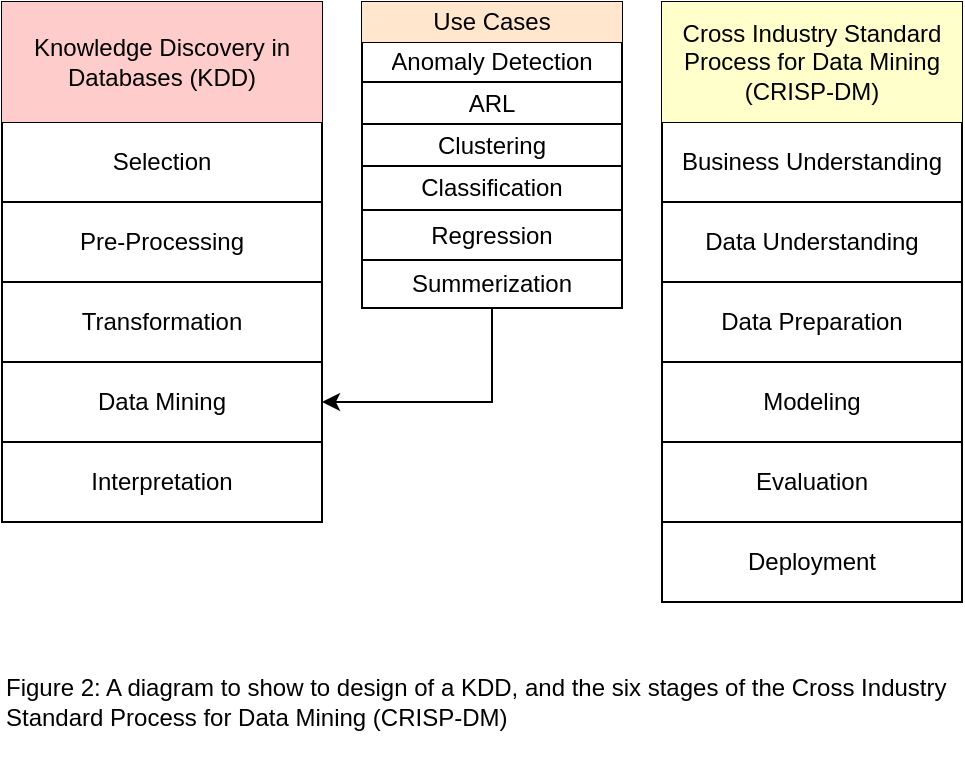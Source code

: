 <mxfile version="13.10.0" type="github">
  <diagram id="3oKH6djEliSvCcvRNakr" name="Page-1">
    <mxGraphModel dx="780" dy="1122" grid="1" gridSize="10" guides="1" tooltips="1" connect="1" arrows="1" fold="1" page="1" pageScale="1" pageWidth="850" pageHeight="1100" math="0" shadow="0">
      <root>
        <mxCell id="0" />
        <mxCell id="1" parent="0" />
        <mxCell id="z2krOmdxkDRs9jJe23lk-67" style="edgeStyle=orthogonalEdgeStyle;rounded=0;orthogonalLoop=1;jettySize=auto;html=1;entryX=1;entryY=0.5;entryDx=0;entryDy=0;" parent="1" source="z2krOmdxkDRs9jJe23lk-10" target="z2krOmdxkDRs9jJe23lk-63" edge="1">
          <mxGeometry relative="1" as="geometry" />
        </mxCell>
        <mxCell id="z2krOmdxkDRs9jJe23lk-10" value="" style="shape=table;html=1;whiteSpace=wrap;startSize=0;container=1;collapsible=0;childLayout=tableLayout;" parent="1" vertex="1">
          <mxGeometry x="220" y="60" width="130" height="153" as="geometry" />
        </mxCell>
        <mxCell id="z2krOmdxkDRs9jJe23lk-11" value="" style="shape=partialRectangle;html=1;whiteSpace=wrap;collapsible=0;dropTarget=0;pointerEvents=0;fillColor=none;top=0;left=0;bottom=0;right=0;points=[[0,0.5],[1,0.5]];portConstraint=eastwest;" parent="z2krOmdxkDRs9jJe23lk-10" vertex="1">
          <mxGeometry width="130" height="20" as="geometry" />
        </mxCell>
        <mxCell id="z2krOmdxkDRs9jJe23lk-12" value="Use Cases" style="shape=partialRectangle;html=1;whiteSpace=wrap;connectable=0;overflow=hidden;top=0;left=0;bottom=0;right=0;fillColor=#FFE6CC;" parent="z2krOmdxkDRs9jJe23lk-11" vertex="1">
          <mxGeometry width="130" height="20" as="geometry" />
        </mxCell>
        <mxCell id="z2krOmdxkDRs9jJe23lk-13" value="" style="shape=partialRectangle;html=1;whiteSpace=wrap;collapsible=0;dropTarget=0;pointerEvents=0;fillColor=none;top=0;left=0;bottom=0;right=0;points=[[0,0.5],[1,0.5]];portConstraint=eastwest;" parent="z2krOmdxkDRs9jJe23lk-10" vertex="1">
          <mxGeometry y="20" width="130" height="20" as="geometry" />
        </mxCell>
        <mxCell id="z2krOmdxkDRs9jJe23lk-14" value="Anomaly Detection" style="shape=partialRectangle;html=1;whiteSpace=wrap;connectable=0;overflow=hidden;fillColor=none;top=0;left=0;bottom=0;right=0;" parent="z2krOmdxkDRs9jJe23lk-13" vertex="1">
          <mxGeometry width="130" height="20" as="geometry" />
        </mxCell>
        <mxCell id="z2krOmdxkDRs9jJe23lk-15" value="" style="shape=partialRectangle;html=1;whiteSpace=wrap;collapsible=0;dropTarget=0;pointerEvents=0;fillColor=none;top=0;left=0;bottom=0;right=0;points=[[0,0.5],[1,0.5]];portConstraint=eastwest;" parent="z2krOmdxkDRs9jJe23lk-10" vertex="1">
          <mxGeometry y="40" width="130" height="21" as="geometry" />
        </mxCell>
        <mxCell id="z2krOmdxkDRs9jJe23lk-16" value="ARL" style="shape=partialRectangle;html=1;whiteSpace=wrap;connectable=0;overflow=hidden;fillColor=none;top=0;left=0;bottom=0;right=0;" parent="z2krOmdxkDRs9jJe23lk-15" vertex="1">
          <mxGeometry width="130" height="21" as="geometry" />
        </mxCell>
        <mxCell id="z2krOmdxkDRs9jJe23lk-17" value="" style="shape=partialRectangle;html=1;whiteSpace=wrap;collapsible=0;dropTarget=0;pointerEvents=0;fillColor=none;top=0;left=0;bottom=0;right=0;points=[[0,0.5],[1,0.5]];portConstraint=eastwest;" parent="z2krOmdxkDRs9jJe23lk-10" vertex="1">
          <mxGeometry y="61" width="130" height="21" as="geometry" />
        </mxCell>
        <mxCell id="z2krOmdxkDRs9jJe23lk-18" value="Clustering" style="shape=partialRectangle;html=1;whiteSpace=wrap;connectable=0;overflow=hidden;fillColor=none;top=0;left=0;bottom=0;right=0;" parent="z2krOmdxkDRs9jJe23lk-17" vertex="1">
          <mxGeometry width="130" height="21" as="geometry" />
        </mxCell>
        <mxCell id="z2krOmdxkDRs9jJe23lk-19" value="" style="shape=partialRectangle;html=1;whiteSpace=wrap;collapsible=0;dropTarget=0;pointerEvents=0;fillColor=none;top=0;left=0;bottom=0;right=0;points=[[0,0.5],[1,0.5]];portConstraint=eastwest;" parent="z2krOmdxkDRs9jJe23lk-10" vertex="1">
          <mxGeometry y="82" width="130" height="22" as="geometry" />
        </mxCell>
        <mxCell id="z2krOmdxkDRs9jJe23lk-20" value="Classification" style="shape=partialRectangle;html=1;whiteSpace=wrap;connectable=0;overflow=hidden;fillColor=none;top=0;left=0;bottom=0;right=0;" parent="z2krOmdxkDRs9jJe23lk-19" vertex="1">
          <mxGeometry width="130" height="22" as="geometry" />
        </mxCell>
        <mxCell id="z2krOmdxkDRs9jJe23lk-21" value="" style="shape=partialRectangle;html=1;whiteSpace=wrap;collapsible=0;dropTarget=0;pointerEvents=0;fillColor=none;top=0;left=0;bottom=0;right=0;points=[[0,0.5],[1,0.5]];portConstraint=eastwest;" parent="z2krOmdxkDRs9jJe23lk-10" vertex="1">
          <mxGeometry y="104" width="130" height="25" as="geometry" />
        </mxCell>
        <mxCell id="z2krOmdxkDRs9jJe23lk-22" value="Regression" style="shape=partialRectangle;html=1;whiteSpace=wrap;connectable=0;overflow=hidden;fillColor=none;top=0;left=0;bottom=0;right=0;" parent="z2krOmdxkDRs9jJe23lk-21" vertex="1">
          <mxGeometry width="130" height="25" as="geometry" />
        </mxCell>
        <mxCell id="z2krOmdxkDRs9jJe23lk-23" value="" style="shape=partialRectangle;html=1;whiteSpace=wrap;collapsible=0;dropTarget=0;pointerEvents=0;fillColor=none;top=0;left=0;bottom=0;right=0;points=[[0,0.5],[1,0.5]];portConstraint=eastwest;" parent="z2krOmdxkDRs9jJe23lk-10" vertex="1">
          <mxGeometry y="129" width="130" height="24" as="geometry" />
        </mxCell>
        <mxCell id="z2krOmdxkDRs9jJe23lk-24" value="Summerization" style="shape=partialRectangle;html=1;whiteSpace=wrap;connectable=0;overflow=hidden;fillColor=none;top=0;left=0;bottom=0;right=0;" parent="z2krOmdxkDRs9jJe23lk-23" vertex="1">
          <mxGeometry width="130" height="24" as="geometry" />
        </mxCell>
        <mxCell id="z2krOmdxkDRs9jJe23lk-27" value="&lt;div align=&quot;left&quot;&gt;Figure 2: A diagram to show to design of a KDD, and the six stages of the Cross Industry Standard Process for Data Mining (CRISP-DM)&lt;br&gt;&lt;/div&gt;" style="text;html=1;strokeColor=none;fillColor=none;align=left;verticalAlign=middle;whiteSpace=wrap;rounded=0;" parent="1" vertex="1">
          <mxGeometry x="40" y="380" width="480" height="60" as="geometry" />
        </mxCell>
        <mxCell id="z2krOmdxkDRs9jJe23lk-36" value="" style="shape=table;html=1;whiteSpace=wrap;startSize=0;container=1;collapsible=0;childLayout=tableLayout;" parent="1" vertex="1">
          <mxGeometry x="370" y="60" width="150" height="300" as="geometry" />
        </mxCell>
        <mxCell id="z2krOmdxkDRs9jJe23lk-37" value="" style="shape=partialRectangle;html=1;whiteSpace=wrap;collapsible=0;dropTarget=0;pointerEvents=0;fillColor=none;top=0;left=0;bottom=0;right=0;points=[[0,0.5],[1,0.5]];portConstraint=eastwest;" parent="z2krOmdxkDRs9jJe23lk-36" vertex="1">
          <mxGeometry width="150" height="60" as="geometry" />
        </mxCell>
        <mxCell id="z2krOmdxkDRs9jJe23lk-38" value="Cross Industry Standard Process for Data Mining (CRISP-DM)" style="shape=partialRectangle;html=1;whiteSpace=wrap;connectable=0;overflow=hidden;top=0;left=0;bottom=0;right=0;fillColor=#FFFFCC;" parent="z2krOmdxkDRs9jJe23lk-37" vertex="1">
          <mxGeometry width="150" height="60" as="geometry" />
        </mxCell>
        <mxCell id="z2krOmdxkDRs9jJe23lk-39" value="" style="shape=partialRectangle;html=1;whiteSpace=wrap;collapsible=0;dropTarget=0;pointerEvents=0;fillColor=none;top=0;left=0;bottom=0;right=0;points=[[0,0.5],[1,0.5]];portConstraint=eastwest;" parent="z2krOmdxkDRs9jJe23lk-36" vertex="1">
          <mxGeometry y="60" width="150" height="40" as="geometry" />
        </mxCell>
        <mxCell id="z2krOmdxkDRs9jJe23lk-40" value="Business Understanding" style="shape=partialRectangle;html=1;whiteSpace=wrap;connectable=0;overflow=hidden;fillColor=none;top=0;left=0;bottom=0;right=0;" parent="z2krOmdxkDRs9jJe23lk-39" vertex="1">
          <mxGeometry width="150" height="40" as="geometry" />
        </mxCell>
        <mxCell id="z2krOmdxkDRs9jJe23lk-41" value="" style="shape=partialRectangle;html=1;whiteSpace=wrap;collapsible=0;dropTarget=0;pointerEvents=0;fillColor=none;top=0;left=0;bottom=0;right=0;points=[[0,0.5],[1,0.5]];portConstraint=eastwest;" parent="z2krOmdxkDRs9jJe23lk-36" vertex="1">
          <mxGeometry y="100" width="150" height="40" as="geometry" />
        </mxCell>
        <mxCell id="z2krOmdxkDRs9jJe23lk-42" value="Data Understanding" style="shape=partialRectangle;html=1;whiteSpace=wrap;connectable=0;overflow=hidden;fillColor=none;top=0;left=0;bottom=0;right=0;" parent="z2krOmdxkDRs9jJe23lk-41" vertex="1">
          <mxGeometry width="150" height="40" as="geometry" />
        </mxCell>
        <mxCell id="z2krOmdxkDRs9jJe23lk-43" value="" style="shape=partialRectangle;html=1;whiteSpace=wrap;collapsible=0;dropTarget=0;pointerEvents=0;fillColor=none;top=0;left=0;bottom=0;right=0;points=[[0,0.5],[1,0.5]];portConstraint=eastwest;" parent="z2krOmdxkDRs9jJe23lk-36" vertex="1">
          <mxGeometry y="140" width="150" height="40" as="geometry" />
        </mxCell>
        <mxCell id="z2krOmdxkDRs9jJe23lk-44" value="Data Preparation" style="shape=partialRectangle;html=1;whiteSpace=wrap;connectable=0;overflow=hidden;fillColor=none;top=0;left=0;bottom=0;right=0;" parent="z2krOmdxkDRs9jJe23lk-43" vertex="1">
          <mxGeometry width="150" height="40" as="geometry" />
        </mxCell>
        <mxCell id="z2krOmdxkDRs9jJe23lk-45" value="" style="shape=partialRectangle;html=1;whiteSpace=wrap;collapsible=0;dropTarget=0;pointerEvents=0;fillColor=none;top=0;left=0;bottom=0;right=0;points=[[0,0.5],[1,0.5]];portConstraint=eastwest;" parent="z2krOmdxkDRs9jJe23lk-36" vertex="1">
          <mxGeometry y="180" width="150" height="40" as="geometry" />
        </mxCell>
        <mxCell id="z2krOmdxkDRs9jJe23lk-46" value="Modeling" style="shape=partialRectangle;html=1;whiteSpace=wrap;connectable=0;overflow=hidden;fillColor=none;top=0;left=0;bottom=0;right=0;" parent="z2krOmdxkDRs9jJe23lk-45" vertex="1">
          <mxGeometry width="150" height="40" as="geometry" />
        </mxCell>
        <mxCell id="z2krOmdxkDRs9jJe23lk-47" value="" style="shape=partialRectangle;html=1;whiteSpace=wrap;collapsible=0;dropTarget=0;pointerEvents=0;fillColor=none;top=0;left=0;bottom=0;right=0;points=[[0,0.5],[1,0.5]];portConstraint=eastwest;" parent="z2krOmdxkDRs9jJe23lk-36" vertex="1">
          <mxGeometry y="220" width="150" height="40" as="geometry" />
        </mxCell>
        <mxCell id="z2krOmdxkDRs9jJe23lk-48" value="Evaluation" style="shape=partialRectangle;html=1;whiteSpace=wrap;connectable=0;overflow=hidden;fillColor=none;top=0;left=0;bottom=0;right=0;" parent="z2krOmdxkDRs9jJe23lk-47" vertex="1">
          <mxGeometry width="150" height="40" as="geometry" />
        </mxCell>
        <mxCell id="z2krOmdxkDRs9jJe23lk-49" value="" style="shape=partialRectangle;html=1;whiteSpace=wrap;collapsible=0;dropTarget=0;pointerEvents=0;fillColor=none;top=0;left=0;bottom=0;right=0;points=[[0,0.5],[1,0.5]];portConstraint=eastwest;" parent="z2krOmdxkDRs9jJe23lk-36" vertex="1">
          <mxGeometry y="260" width="150" height="40" as="geometry" />
        </mxCell>
        <mxCell id="z2krOmdxkDRs9jJe23lk-50" value="Deployment" style="shape=partialRectangle;html=1;whiteSpace=wrap;connectable=0;overflow=hidden;fillColor=none;top=0;left=0;bottom=0;right=0;" parent="z2krOmdxkDRs9jJe23lk-49" vertex="1">
          <mxGeometry width="150" height="40" as="geometry" />
        </mxCell>
        <mxCell id="z2krOmdxkDRs9jJe23lk-54" value="" style="shape=table;html=1;whiteSpace=wrap;startSize=0;container=1;collapsible=0;childLayout=tableLayout;" parent="1" vertex="1">
          <mxGeometry x="40" y="60" width="160" height="260" as="geometry" />
        </mxCell>
        <mxCell id="z2krOmdxkDRs9jJe23lk-55" value="" style="shape=partialRectangle;html=1;whiteSpace=wrap;collapsible=0;dropTarget=0;pointerEvents=0;fillColor=none;top=0;left=0;bottom=0;right=0;points=[[0,0.5],[1,0.5]];portConstraint=eastwest;" parent="z2krOmdxkDRs9jJe23lk-54" vertex="1">
          <mxGeometry width="160" height="60" as="geometry" />
        </mxCell>
        <mxCell id="z2krOmdxkDRs9jJe23lk-56" value="Knowledge Discovery in Databases (KDD)" style="shape=partialRectangle;html=1;whiteSpace=wrap;connectable=0;overflow=hidden;top=0;left=0;bottom=0;right=0;fillColor=#FFCCCC;" parent="z2krOmdxkDRs9jJe23lk-55" vertex="1">
          <mxGeometry width="160" height="60" as="geometry" />
        </mxCell>
        <mxCell id="z2krOmdxkDRs9jJe23lk-57" value="" style="shape=partialRectangle;html=1;whiteSpace=wrap;collapsible=0;dropTarget=0;pointerEvents=0;fillColor=none;top=0;left=0;bottom=0;right=0;points=[[0,0.5],[1,0.5]];portConstraint=eastwest;" parent="z2krOmdxkDRs9jJe23lk-54" vertex="1">
          <mxGeometry y="60" width="160" height="40" as="geometry" />
        </mxCell>
        <mxCell id="z2krOmdxkDRs9jJe23lk-58" value="Selection" style="shape=partialRectangle;html=1;whiteSpace=wrap;connectable=0;overflow=hidden;fillColor=none;top=0;left=0;bottom=0;right=0;" parent="z2krOmdxkDRs9jJe23lk-57" vertex="1">
          <mxGeometry width="160" height="40" as="geometry" />
        </mxCell>
        <mxCell id="z2krOmdxkDRs9jJe23lk-59" value="" style="shape=partialRectangle;html=1;whiteSpace=wrap;collapsible=0;dropTarget=0;pointerEvents=0;fillColor=none;top=0;left=0;bottom=0;right=0;points=[[0,0.5],[1,0.5]];portConstraint=eastwest;" parent="z2krOmdxkDRs9jJe23lk-54" vertex="1">
          <mxGeometry y="100" width="160" height="40" as="geometry" />
        </mxCell>
        <mxCell id="z2krOmdxkDRs9jJe23lk-60" value="Pre-Processing" style="shape=partialRectangle;html=1;whiteSpace=wrap;connectable=0;overflow=hidden;fillColor=none;top=0;left=0;bottom=0;right=0;" parent="z2krOmdxkDRs9jJe23lk-59" vertex="1">
          <mxGeometry width="160" height="40" as="geometry" />
        </mxCell>
        <mxCell id="z2krOmdxkDRs9jJe23lk-61" value="" style="shape=partialRectangle;html=1;whiteSpace=wrap;collapsible=0;dropTarget=0;pointerEvents=0;fillColor=none;top=0;left=0;bottom=0;right=0;points=[[0,0.5],[1,0.5]];portConstraint=eastwest;" parent="z2krOmdxkDRs9jJe23lk-54" vertex="1">
          <mxGeometry y="140" width="160" height="40" as="geometry" />
        </mxCell>
        <mxCell id="z2krOmdxkDRs9jJe23lk-62" value="Transformation" style="shape=partialRectangle;html=1;whiteSpace=wrap;connectable=0;overflow=hidden;fillColor=none;top=0;left=0;bottom=0;right=0;" parent="z2krOmdxkDRs9jJe23lk-61" vertex="1">
          <mxGeometry width="160" height="40" as="geometry" />
        </mxCell>
        <mxCell id="z2krOmdxkDRs9jJe23lk-63" value="" style="shape=partialRectangle;html=1;whiteSpace=wrap;collapsible=0;dropTarget=0;pointerEvents=0;fillColor=none;top=0;left=0;bottom=0;right=0;points=[[0,0.5],[1,0.5]];portConstraint=eastwest;" parent="z2krOmdxkDRs9jJe23lk-54" vertex="1">
          <mxGeometry y="180" width="160" height="40" as="geometry" />
        </mxCell>
        <mxCell id="z2krOmdxkDRs9jJe23lk-64" value="Data Mining" style="shape=partialRectangle;html=1;whiteSpace=wrap;connectable=0;overflow=hidden;fillColor=none;top=0;left=0;bottom=0;right=0;" parent="z2krOmdxkDRs9jJe23lk-63" vertex="1">
          <mxGeometry width="160" height="40" as="geometry" />
        </mxCell>
        <mxCell id="z2krOmdxkDRs9jJe23lk-65" value="" style="shape=partialRectangle;html=1;whiteSpace=wrap;collapsible=0;dropTarget=0;pointerEvents=0;fillColor=none;top=0;left=0;bottom=0;right=0;points=[[0,0.5],[1,0.5]];portConstraint=eastwest;" parent="z2krOmdxkDRs9jJe23lk-54" vertex="1">
          <mxGeometry y="220" width="160" height="40" as="geometry" />
        </mxCell>
        <mxCell id="z2krOmdxkDRs9jJe23lk-66" value="Interpretation" style="shape=partialRectangle;html=1;whiteSpace=wrap;connectable=0;overflow=hidden;fillColor=none;top=0;left=0;bottom=0;right=0;" parent="z2krOmdxkDRs9jJe23lk-65" vertex="1">
          <mxGeometry width="160" height="40" as="geometry" />
        </mxCell>
      </root>
    </mxGraphModel>
  </diagram>
</mxfile>
